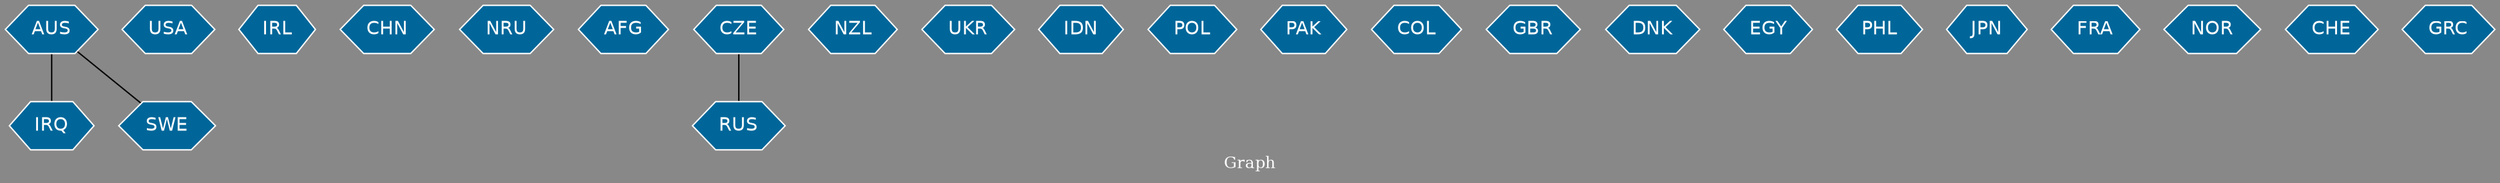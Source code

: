 // Countries together in item graph
graph {
	graph [bgcolor="#888888" fontcolor=white fontsize=12 label="Graph" outputorder=edgesfirst overlap=prism]
	node [color=white fillcolor="#006699" fontcolor=white fontname=Helvetica shape=hexagon style=filled]
	edge [arrowhead=open color=black fontcolor=white fontname=Courier fontsize=12]
		AUS [label=AUS]
		USA [label=USA]
		IRL [label=IRL]
		IRQ [label=IRQ]
		CHN [label=CHN]
		NRU [label=NRU]
		AFG [label=AFG]
		RUS [label=RUS]
		CZE [label=CZE]
		NZL [label=NZL]
		UKR [label=UKR]
		IDN [label=IDN]
		POL [label=POL]
		SWE [label=SWE]
		PAK [label=PAK]
		COL [label=COL]
		GBR [label=GBR]
		DNK [label=DNK]
		EGY [label=EGY]
		PHL [label=PHL]
		JPN [label=JPN]
		FRA [label=FRA]
		NOR [label=NOR]
		CHE [label=CHE]
		GRC [label=GRC]
			AUS -- SWE [weight=1]
			AUS -- IRQ [weight=5]
			CZE -- RUS [weight=1]
}